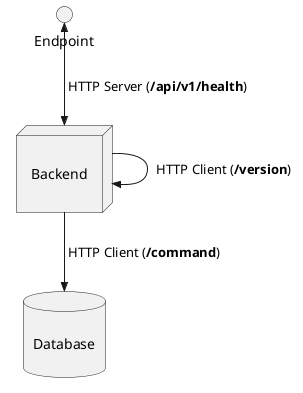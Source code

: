 @startuml health-endpoint

interface endpoint [
Endpoint
]

node backend [

Backend

]

database database [

Database

]

endpoint <<-->> backend : " HTTP Server (<b>/api/v1/health</b>)"
backend -->> backend : " HTTP Client (<b>/version</b>)"
backend -->> database : " HTTP Client (<b>/command</b>)"

@enduml
